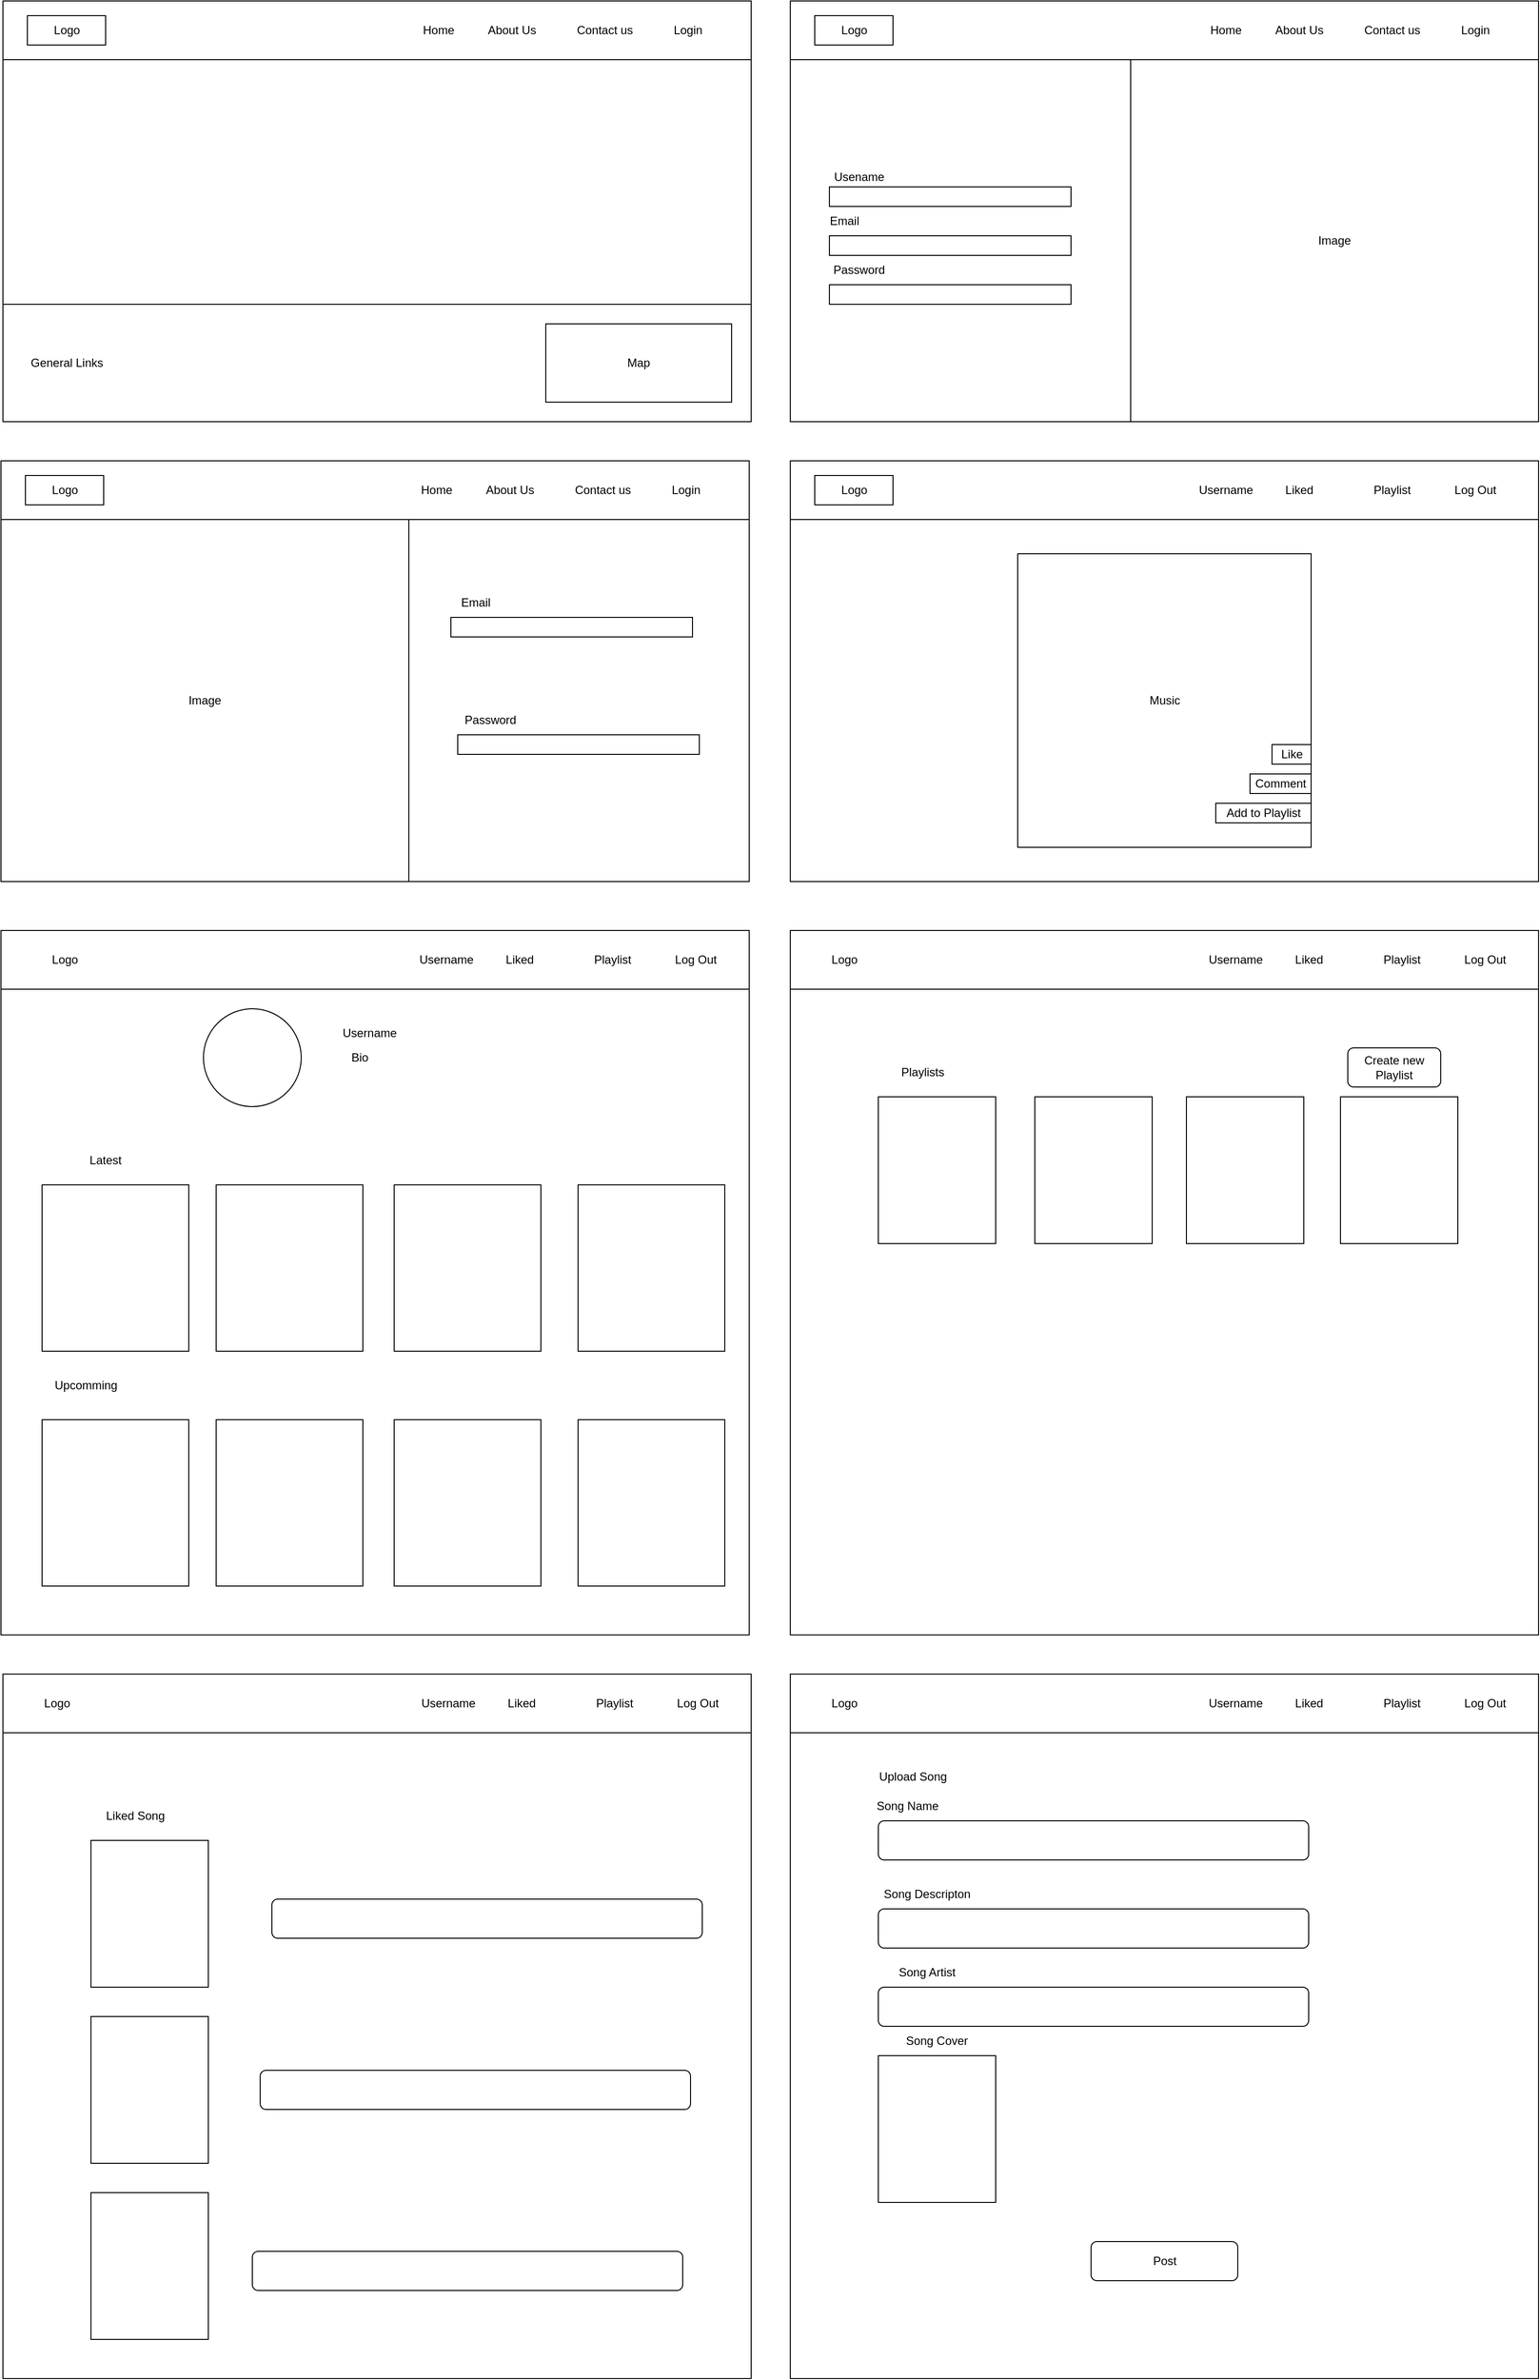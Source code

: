 <mxfile version="26.0.15">
  <diagram name="Page-1" id="XKOeXlulrLn1eHwGtMOK">
    <mxGraphModel dx="2880" dy="2793" grid="1" gridSize="10" guides="1" tooltips="1" connect="1" arrows="1" fold="1" page="1" pageScale="1" pageWidth="850" pageHeight="1100" math="0" shadow="0">
      <root>
        <mxCell id="0" />
        <mxCell id="1" parent="0" />
        <mxCell id="4ufqTBVPiQQl2UEsov1U-1" value="" style="rounded=0;whiteSpace=wrap;html=1;" vertex="1" parent="1">
          <mxGeometry x="45" y="-1070" width="765" height="430" as="geometry" />
        </mxCell>
        <mxCell id="4ufqTBVPiQQl2UEsov1U-4" value="" style="rounded=0;whiteSpace=wrap;html=1;" vertex="1" parent="1">
          <mxGeometry x="45" y="-1070" width="765" height="60" as="geometry" />
        </mxCell>
        <mxCell id="4ufqTBVPiQQl2UEsov1U-7" value="" style="rounded=0;whiteSpace=wrap;html=1;" vertex="1" parent="1">
          <mxGeometry x="70" y="-1055" width="80" height="30" as="geometry" />
        </mxCell>
        <mxCell id="4ufqTBVPiQQl2UEsov1U-8" value="Home" style="text;html=1;align=center;verticalAlign=middle;resizable=0;points=[];autosize=1;strokeColor=none;fillColor=none;" vertex="1" parent="1">
          <mxGeometry x="460" y="-1055" width="60" height="30" as="geometry" />
        </mxCell>
        <mxCell id="4ufqTBVPiQQl2UEsov1U-9" value="About Us" style="text;html=1;align=center;verticalAlign=middle;resizable=0;points=[];autosize=1;strokeColor=none;fillColor=none;" vertex="1" parent="1">
          <mxGeometry x="530" y="-1055" width="70" height="30" as="geometry" />
        </mxCell>
        <mxCell id="4ufqTBVPiQQl2UEsov1U-10" value="Contact us" style="text;html=1;align=center;verticalAlign=middle;resizable=0;points=[];autosize=1;strokeColor=none;fillColor=none;" vertex="1" parent="1">
          <mxGeometry x="620" y="-1055" width="80" height="30" as="geometry" />
        </mxCell>
        <mxCell id="4ufqTBVPiQQl2UEsov1U-11" value="Login" style="text;html=1;align=center;verticalAlign=middle;resizable=0;points=[];autosize=1;strokeColor=none;fillColor=none;" vertex="1" parent="1">
          <mxGeometry x="720" y="-1055" width="50" height="30" as="geometry" />
        </mxCell>
        <mxCell id="4ufqTBVPiQQl2UEsov1U-12" value="Logo" style="text;html=1;align=center;verticalAlign=middle;resizable=0;points=[];autosize=1;strokeColor=none;fillColor=none;" vertex="1" parent="1">
          <mxGeometry x="85" y="-1055" width="50" height="30" as="geometry" />
        </mxCell>
        <mxCell id="4ufqTBVPiQQl2UEsov1U-13" value="" style="rounded=0;whiteSpace=wrap;html=1;" vertex="1" parent="1">
          <mxGeometry x="45" y="-760" width="765" height="120" as="geometry" />
        </mxCell>
        <mxCell id="4ufqTBVPiQQl2UEsov1U-14" value="Map" style="rounded=0;whiteSpace=wrap;html=1;" vertex="1" parent="1">
          <mxGeometry x="600" y="-740" width="190" height="80" as="geometry" />
        </mxCell>
        <mxCell id="4ufqTBVPiQQl2UEsov1U-15" value="General Links" style="text;html=1;align=center;verticalAlign=middle;resizable=0;points=[];autosize=1;strokeColor=none;fillColor=none;" vertex="1" parent="1">
          <mxGeometry x="60" y="-715" width="100" height="30" as="geometry" />
        </mxCell>
        <mxCell id="4ufqTBVPiQQl2UEsov1U-18" value="" style="rounded=0;whiteSpace=wrap;html=1;" vertex="1" parent="1">
          <mxGeometry x="43" y="-600" width="765" height="430" as="geometry" />
        </mxCell>
        <mxCell id="4ufqTBVPiQQl2UEsov1U-19" value="" style="rounded=0;whiteSpace=wrap;html=1;" vertex="1" parent="1">
          <mxGeometry x="43" y="-600" width="765" height="60" as="geometry" />
        </mxCell>
        <mxCell id="4ufqTBVPiQQl2UEsov1U-20" value="" style="rounded=0;whiteSpace=wrap;html=1;" vertex="1" parent="1">
          <mxGeometry x="68" y="-585" width="80" height="30" as="geometry" />
        </mxCell>
        <mxCell id="4ufqTBVPiQQl2UEsov1U-21" value="Home" style="text;html=1;align=center;verticalAlign=middle;resizable=0;points=[];autosize=1;strokeColor=none;fillColor=none;" vertex="1" parent="1">
          <mxGeometry x="458" y="-585" width="60" height="30" as="geometry" />
        </mxCell>
        <mxCell id="4ufqTBVPiQQl2UEsov1U-22" value="About Us" style="text;html=1;align=center;verticalAlign=middle;resizable=0;points=[];autosize=1;strokeColor=none;fillColor=none;" vertex="1" parent="1">
          <mxGeometry x="528" y="-585" width="70" height="30" as="geometry" />
        </mxCell>
        <mxCell id="4ufqTBVPiQQl2UEsov1U-23" value="Contact us" style="text;html=1;align=center;verticalAlign=middle;resizable=0;points=[];autosize=1;strokeColor=none;fillColor=none;" vertex="1" parent="1">
          <mxGeometry x="618" y="-585" width="80" height="30" as="geometry" />
        </mxCell>
        <mxCell id="4ufqTBVPiQQl2UEsov1U-24" value="Login" style="text;html=1;align=center;verticalAlign=middle;resizable=0;points=[];autosize=1;strokeColor=none;fillColor=none;" vertex="1" parent="1">
          <mxGeometry x="718" y="-585" width="50" height="30" as="geometry" />
        </mxCell>
        <mxCell id="4ufqTBVPiQQl2UEsov1U-25" value="Logo" style="text;html=1;align=center;verticalAlign=middle;resizable=0;points=[];autosize=1;strokeColor=none;fillColor=none;" vertex="1" parent="1">
          <mxGeometry x="83" y="-585" width="50" height="30" as="geometry" />
        </mxCell>
        <mxCell id="4ufqTBVPiQQl2UEsov1U-26" value="Image" style="rounded=0;whiteSpace=wrap;html=1;" vertex="1" parent="1">
          <mxGeometry x="43" y="-540" width="417" height="370" as="geometry" />
        </mxCell>
        <mxCell id="4ufqTBVPiQQl2UEsov1U-27" value="" style="rounded=0;whiteSpace=wrap;html=1;" vertex="1" parent="1">
          <mxGeometry x="503" y="-440" width="247" height="20" as="geometry" />
        </mxCell>
        <mxCell id="4ufqTBVPiQQl2UEsov1U-28" value="" style="rounded=0;whiteSpace=wrap;html=1;" vertex="1" parent="1">
          <mxGeometry x="510" y="-320" width="247" height="20" as="geometry" />
        </mxCell>
        <mxCell id="4ufqTBVPiQQl2UEsov1U-29" value="Email" style="text;html=1;align=center;verticalAlign=middle;resizable=0;points=[];autosize=1;strokeColor=none;fillColor=none;" vertex="1" parent="1">
          <mxGeometry x="503" y="-470" width="50" height="30" as="geometry" />
        </mxCell>
        <mxCell id="4ufqTBVPiQQl2UEsov1U-30" value="Password" style="text;html=1;align=center;verticalAlign=middle;resizable=0;points=[];autosize=1;strokeColor=none;fillColor=none;" vertex="1" parent="1">
          <mxGeometry x="503" y="-350" width="80" height="30" as="geometry" />
        </mxCell>
        <mxCell id="4ufqTBVPiQQl2UEsov1U-31" value="" style="rounded=0;whiteSpace=wrap;html=1;" vertex="1" parent="1">
          <mxGeometry x="850" y="-1070" width="765" height="430" as="geometry" />
        </mxCell>
        <mxCell id="4ufqTBVPiQQl2UEsov1U-32" value="" style="rounded=0;whiteSpace=wrap;html=1;" vertex="1" parent="1">
          <mxGeometry x="850" y="-1070" width="765" height="60" as="geometry" />
        </mxCell>
        <mxCell id="4ufqTBVPiQQl2UEsov1U-33" value="" style="rounded=0;whiteSpace=wrap;html=1;" vertex="1" parent="1">
          <mxGeometry x="875" y="-1055" width="80" height="30" as="geometry" />
        </mxCell>
        <mxCell id="4ufqTBVPiQQl2UEsov1U-34" value="Home" style="text;html=1;align=center;verticalAlign=middle;resizable=0;points=[];autosize=1;strokeColor=none;fillColor=none;" vertex="1" parent="1">
          <mxGeometry x="1265" y="-1055" width="60" height="30" as="geometry" />
        </mxCell>
        <mxCell id="4ufqTBVPiQQl2UEsov1U-35" value="About Us" style="text;html=1;align=center;verticalAlign=middle;resizable=0;points=[];autosize=1;strokeColor=none;fillColor=none;" vertex="1" parent="1">
          <mxGeometry x="1335" y="-1055" width="70" height="30" as="geometry" />
        </mxCell>
        <mxCell id="4ufqTBVPiQQl2UEsov1U-36" value="Contact us" style="text;html=1;align=center;verticalAlign=middle;resizable=0;points=[];autosize=1;strokeColor=none;fillColor=none;" vertex="1" parent="1">
          <mxGeometry x="1425" y="-1055" width="80" height="30" as="geometry" />
        </mxCell>
        <mxCell id="4ufqTBVPiQQl2UEsov1U-37" value="Login" style="text;html=1;align=center;verticalAlign=middle;resizable=0;points=[];autosize=1;strokeColor=none;fillColor=none;" vertex="1" parent="1">
          <mxGeometry x="1525" y="-1055" width="50" height="30" as="geometry" />
        </mxCell>
        <mxCell id="4ufqTBVPiQQl2UEsov1U-38" value="Logo" style="text;html=1;align=center;verticalAlign=middle;resizable=0;points=[];autosize=1;strokeColor=none;fillColor=none;" vertex="1" parent="1">
          <mxGeometry x="890" y="-1055" width="50" height="30" as="geometry" />
        </mxCell>
        <mxCell id="4ufqTBVPiQQl2UEsov1U-39" value="Image" style="rounded=0;whiteSpace=wrap;html=1;" vertex="1" parent="1">
          <mxGeometry x="1198" y="-1010" width="417" height="370" as="geometry" />
        </mxCell>
        <mxCell id="4ufqTBVPiQQl2UEsov1U-40" value="" style="rounded=0;whiteSpace=wrap;html=1;" vertex="1" parent="1">
          <mxGeometry x="890" y="-880" width="247" height="20" as="geometry" />
        </mxCell>
        <mxCell id="4ufqTBVPiQQl2UEsov1U-41" value="" style="rounded=0;whiteSpace=wrap;html=1;" vertex="1" parent="1">
          <mxGeometry x="890" y="-780" width="247" height="20" as="geometry" />
        </mxCell>
        <mxCell id="4ufqTBVPiQQl2UEsov1U-42" value="Usename" style="text;html=1;align=center;verticalAlign=middle;resizable=0;points=[];autosize=1;strokeColor=none;fillColor=none;" vertex="1" parent="1">
          <mxGeometry x="885" y="-905" width="70" height="30" as="geometry" />
        </mxCell>
        <mxCell id="4ufqTBVPiQQl2UEsov1U-43" value="Password" style="text;html=1;align=center;verticalAlign=middle;resizable=0;points=[];autosize=1;strokeColor=none;fillColor=none;" vertex="1" parent="1">
          <mxGeometry x="880" y="-810" width="80" height="30" as="geometry" />
        </mxCell>
        <mxCell id="4ufqTBVPiQQl2UEsov1U-44" value="" style="rounded=0;whiteSpace=wrap;html=1;" vertex="1" parent="1">
          <mxGeometry x="890" y="-830" width="247" height="20" as="geometry" />
        </mxCell>
        <mxCell id="4ufqTBVPiQQl2UEsov1U-45" value="Email" style="text;html=1;align=center;verticalAlign=middle;resizable=0;points=[];autosize=1;strokeColor=none;fillColor=none;" vertex="1" parent="1">
          <mxGeometry x="880" y="-860" width="50" height="30" as="geometry" />
        </mxCell>
        <mxCell id="4ufqTBVPiQQl2UEsov1U-46" value="" style="rounded=0;whiteSpace=wrap;html=1;" vertex="1" parent="1">
          <mxGeometry x="850" y="-600" width="765" height="430" as="geometry" />
        </mxCell>
        <mxCell id="4ufqTBVPiQQl2UEsov1U-47" value="" style="rounded=0;whiteSpace=wrap;html=1;" vertex="1" parent="1">
          <mxGeometry x="850" y="-600" width="765" height="60" as="geometry" />
        </mxCell>
        <mxCell id="4ufqTBVPiQQl2UEsov1U-48" value="" style="rounded=0;whiteSpace=wrap;html=1;" vertex="1" parent="1">
          <mxGeometry x="875" y="-585" width="80" height="30" as="geometry" />
        </mxCell>
        <mxCell id="4ufqTBVPiQQl2UEsov1U-49" value="Username" style="text;html=1;align=center;verticalAlign=middle;resizable=0;points=[];autosize=1;strokeColor=none;fillColor=none;" vertex="1" parent="1">
          <mxGeometry x="1255" y="-585" width="80" height="30" as="geometry" />
        </mxCell>
        <mxCell id="4ufqTBVPiQQl2UEsov1U-50" value="Liked" style="text;html=1;align=center;verticalAlign=middle;resizable=0;points=[];autosize=1;strokeColor=none;fillColor=none;" vertex="1" parent="1">
          <mxGeometry x="1345" y="-585" width="50" height="30" as="geometry" />
        </mxCell>
        <mxCell id="4ufqTBVPiQQl2UEsov1U-51" value="Playlist" style="text;html=1;align=center;verticalAlign=middle;resizable=0;points=[];autosize=1;strokeColor=none;fillColor=none;" vertex="1" parent="1">
          <mxGeometry x="1435" y="-585" width="60" height="30" as="geometry" />
        </mxCell>
        <mxCell id="4ufqTBVPiQQl2UEsov1U-52" value="Log Out" style="text;html=1;align=center;verticalAlign=middle;resizable=0;points=[];autosize=1;strokeColor=none;fillColor=none;" vertex="1" parent="1">
          <mxGeometry x="1515" y="-585" width="70" height="30" as="geometry" />
        </mxCell>
        <mxCell id="4ufqTBVPiQQl2UEsov1U-53" value="Logo" style="text;html=1;align=center;verticalAlign=middle;resizable=0;points=[];autosize=1;strokeColor=none;fillColor=none;" vertex="1" parent="1">
          <mxGeometry x="890" y="-585" width="50" height="30" as="geometry" />
        </mxCell>
        <mxCell id="4ufqTBVPiQQl2UEsov1U-54" value="Music" style="whiteSpace=wrap;html=1;aspect=fixed;" vertex="1" parent="1">
          <mxGeometry x="1082.5" y="-505" width="300" height="300" as="geometry" />
        </mxCell>
        <mxCell id="4ufqTBVPiQQl2UEsov1U-55" value="Like" style="rounded=0;whiteSpace=wrap;html=1;" vertex="1" parent="1">
          <mxGeometry x="1342.5" y="-310" width="40" height="20" as="geometry" />
        </mxCell>
        <mxCell id="4ufqTBVPiQQl2UEsov1U-57" value="Comment" style="rounded=0;whiteSpace=wrap;html=1;" vertex="1" parent="1">
          <mxGeometry x="1320" y="-280" width="62.5" height="20" as="geometry" />
        </mxCell>
        <mxCell id="4ufqTBVPiQQl2UEsov1U-58" value="Add to Playlist" style="rounded=0;whiteSpace=wrap;html=1;" vertex="1" parent="1">
          <mxGeometry x="1285" y="-250" width="97.5" height="20" as="geometry" />
        </mxCell>
        <mxCell id="4ufqTBVPiQQl2UEsov1U-60" value="" style="rounded=0;whiteSpace=wrap;html=1;" vertex="1" parent="1">
          <mxGeometry x="43" y="-120" width="765" height="720" as="geometry" />
        </mxCell>
        <mxCell id="4ufqTBVPiQQl2UEsov1U-61" value="" style="rounded=0;whiteSpace=wrap;html=1;" vertex="1" parent="1">
          <mxGeometry x="43" y="-120" width="765" height="60" as="geometry" />
        </mxCell>
        <mxCell id="4ufqTBVPiQQl2UEsov1U-66" value="Logo" style="text;html=1;align=center;verticalAlign=middle;resizable=0;points=[];autosize=1;strokeColor=none;fillColor=none;" vertex="1" parent="1">
          <mxGeometry x="83" y="-105" width="50" height="30" as="geometry" />
        </mxCell>
        <mxCell id="4ufqTBVPiQQl2UEsov1U-67" value="Username" style="text;html=1;align=center;verticalAlign=middle;resizable=0;points=[];autosize=1;strokeColor=none;fillColor=none;" vertex="1" parent="1">
          <mxGeometry x="458" y="-105" width="80" height="30" as="geometry" />
        </mxCell>
        <mxCell id="4ufqTBVPiQQl2UEsov1U-68" value="Liked" style="text;html=1;align=center;verticalAlign=middle;resizable=0;points=[];autosize=1;strokeColor=none;fillColor=none;" vertex="1" parent="1">
          <mxGeometry x="548" y="-105" width="50" height="30" as="geometry" />
        </mxCell>
        <mxCell id="4ufqTBVPiQQl2UEsov1U-69" value="Playlist" style="text;html=1;align=center;verticalAlign=middle;resizable=0;points=[];autosize=1;strokeColor=none;fillColor=none;" vertex="1" parent="1">
          <mxGeometry x="638" y="-105" width="60" height="30" as="geometry" />
        </mxCell>
        <mxCell id="4ufqTBVPiQQl2UEsov1U-70" value="Log Out" style="text;html=1;align=center;verticalAlign=middle;resizable=0;points=[];autosize=1;strokeColor=none;fillColor=none;" vertex="1" parent="1">
          <mxGeometry x="718" y="-105" width="70" height="30" as="geometry" />
        </mxCell>
        <mxCell id="4ufqTBVPiQQl2UEsov1U-71" value="" style="ellipse;whiteSpace=wrap;html=1;aspect=fixed;" vertex="1" parent="1">
          <mxGeometry x="250" y="-40" width="100" height="100" as="geometry" />
        </mxCell>
        <mxCell id="4ufqTBVPiQQl2UEsov1U-72" value="Username" style="text;html=1;align=center;verticalAlign=middle;whiteSpace=wrap;rounded=0;" vertex="1" parent="1">
          <mxGeometry x="390" y="-30" width="60" height="30" as="geometry" />
        </mxCell>
        <mxCell id="4ufqTBVPiQQl2UEsov1U-73" value="Bio" style="text;html=1;align=center;verticalAlign=middle;whiteSpace=wrap;rounded=0;" vertex="1" parent="1">
          <mxGeometry x="380" y="-5" width="60" height="30" as="geometry" />
        </mxCell>
        <mxCell id="4ufqTBVPiQQl2UEsov1U-74" value="Latest" style="text;html=1;align=center;verticalAlign=middle;whiteSpace=wrap;rounded=0;" vertex="1" parent="1">
          <mxGeometry x="120" y="100" width="60" height="30" as="geometry" />
        </mxCell>
        <mxCell id="4ufqTBVPiQQl2UEsov1U-75" value="" style="rounded=0;whiteSpace=wrap;html=1;" vertex="1" parent="1">
          <mxGeometry x="85" y="140" width="150" height="170" as="geometry" />
        </mxCell>
        <mxCell id="4ufqTBVPiQQl2UEsov1U-76" value="" style="rounded=0;whiteSpace=wrap;html=1;" vertex="1" parent="1">
          <mxGeometry x="263" y="140" width="150" height="170" as="geometry" />
        </mxCell>
        <mxCell id="4ufqTBVPiQQl2UEsov1U-77" value="" style="rounded=0;whiteSpace=wrap;html=1;" vertex="1" parent="1">
          <mxGeometry x="445" y="140" width="150" height="170" as="geometry" />
        </mxCell>
        <mxCell id="4ufqTBVPiQQl2UEsov1U-78" value="" style="rounded=0;whiteSpace=wrap;html=1;" vertex="1" parent="1">
          <mxGeometry x="633" y="140" width="150" height="170" as="geometry" />
        </mxCell>
        <mxCell id="4ufqTBVPiQQl2UEsov1U-79" value="Upcomming" style="text;html=1;align=center;verticalAlign=middle;whiteSpace=wrap;rounded=0;" vertex="1" parent="1">
          <mxGeometry x="100" y="330" width="60" height="30" as="geometry" />
        </mxCell>
        <mxCell id="4ufqTBVPiQQl2UEsov1U-80" value="" style="rounded=0;whiteSpace=wrap;html=1;" vertex="1" parent="1">
          <mxGeometry x="85" y="380" width="150" height="170" as="geometry" />
        </mxCell>
        <mxCell id="4ufqTBVPiQQl2UEsov1U-81" value="" style="rounded=0;whiteSpace=wrap;html=1;" vertex="1" parent="1">
          <mxGeometry x="263" y="380" width="150" height="170" as="geometry" />
        </mxCell>
        <mxCell id="4ufqTBVPiQQl2UEsov1U-82" value="" style="rounded=0;whiteSpace=wrap;html=1;" vertex="1" parent="1">
          <mxGeometry x="445" y="380" width="150" height="170" as="geometry" />
        </mxCell>
        <mxCell id="4ufqTBVPiQQl2UEsov1U-83" value="" style="rounded=0;whiteSpace=wrap;html=1;" vertex="1" parent="1">
          <mxGeometry x="633" y="380" width="150" height="170" as="geometry" />
        </mxCell>
        <mxCell id="4ufqTBVPiQQl2UEsov1U-84" value="" style="rounded=0;whiteSpace=wrap;html=1;" vertex="1" parent="1">
          <mxGeometry x="850" y="-120" width="765" height="720" as="geometry" />
        </mxCell>
        <mxCell id="4ufqTBVPiQQl2UEsov1U-85" value="" style="rounded=0;whiteSpace=wrap;html=1;" vertex="1" parent="1">
          <mxGeometry x="850" y="-120" width="765" height="60" as="geometry" />
        </mxCell>
        <mxCell id="4ufqTBVPiQQl2UEsov1U-86" value="Username" style="text;html=1;align=center;verticalAlign=middle;resizable=0;points=[];autosize=1;strokeColor=none;fillColor=none;" vertex="1" parent="1">
          <mxGeometry x="1265" y="-105" width="80" height="30" as="geometry" />
        </mxCell>
        <mxCell id="4ufqTBVPiQQl2UEsov1U-87" value="Liked" style="text;html=1;align=center;verticalAlign=middle;resizable=0;points=[];autosize=1;strokeColor=none;fillColor=none;" vertex="1" parent="1">
          <mxGeometry x="1355" y="-105" width="50" height="30" as="geometry" />
        </mxCell>
        <mxCell id="4ufqTBVPiQQl2UEsov1U-88" value="Playlist" style="text;html=1;align=center;verticalAlign=middle;resizable=0;points=[];autosize=1;strokeColor=none;fillColor=none;" vertex="1" parent="1">
          <mxGeometry x="1445" y="-105" width="60" height="30" as="geometry" />
        </mxCell>
        <mxCell id="4ufqTBVPiQQl2UEsov1U-89" value="Log Out" style="text;html=1;align=center;verticalAlign=middle;resizable=0;points=[];autosize=1;strokeColor=none;fillColor=none;" vertex="1" parent="1">
          <mxGeometry x="1525" y="-105" width="70" height="30" as="geometry" />
        </mxCell>
        <mxCell id="4ufqTBVPiQQl2UEsov1U-90" value="Logo" style="text;html=1;align=center;verticalAlign=middle;resizable=0;points=[];autosize=1;strokeColor=none;fillColor=none;" vertex="1" parent="1">
          <mxGeometry x="880" y="-105" width="50" height="30" as="geometry" />
        </mxCell>
        <mxCell id="4ufqTBVPiQQl2UEsov1U-91" value="" style="rounded=0;whiteSpace=wrap;html=1;" vertex="1" parent="1">
          <mxGeometry x="940" y="50" width="120" height="150" as="geometry" />
        </mxCell>
        <mxCell id="4ufqTBVPiQQl2UEsov1U-92" value="" style="rounded=0;whiteSpace=wrap;html=1;" vertex="1" parent="1">
          <mxGeometry x="1100" y="50" width="120" height="150" as="geometry" />
        </mxCell>
        <mxCell id="4ufqTBVPiQQl2UEsov1U-93" value="" style="rounded=0;whiteSpace=wrap;html=1;" vertex="1" parent="1">
          <mxGeometry x="1255" y="50" width="120" height="150" as="geometry" />
        </mxCell>
        <mxCell id="4ufqTBVPiQQl2UEsov1U-94" value="" style="rounded=0;whiteSpace=wrap;html=1;" vertex="1" parent="1">
          <mxGeometry x="1412.5" y="50" width="120" height="150" as="geometry" />
        </mxCell>
        <mxCell id="4ufqTBVPiQQl2UEsov1U-95" value="Playlists" style="text;html=1;align=center;verticalAlign=middle;resizable=0;points=[];autosize=1;strokeColor=none;fillColor=none;" vertex="1" parent="1">
          <mxGeometry x="950" y="10" width="70" height="30" as="geometry" />
        </mxCell>
        <mxCell id="4ufqTBVPiQQl2UEsov1U-96" value="Create new Playlist" style="rounded=1;whiteSpace=wrap;html=1;" vertex="1" parent="1">
          <mxGeometry x="1420" width="95" height="40" as="geometry" />
        </mxCell>
        <mxCell id="4ufqTBVPiQQl2UEsov1U-108" value="" style="rounded=0;whiteSpace=wrap;html=1;" vertex="1" parent="1">
          <mxGeometry x="45" y="640" width="765" height="720" as="geometry" />
        </mxCell>
        <mxCell id="4ufqTBVPiQQl2UEsov1U-109" value="" style="rounded=0;whiteSpace=wrap;html=1;" vertex="1" parent="1">
          <mxGeometry x="45" y="640" width="765" height="60" as="geometry" />
        </mxCell>
        <mxCell id="4ufqTBVPiQQl2UEsov1U-110" value="Username" style="text;html=1;align=center;verticalAlign=middle;resizable=0;points=[];autosize=1;strokeColor=none;fillColor=none;" vertex="1" parent="1">
          <mxGeometry x="460" y="655" width="80" height="30" as="geometry" />
        </mxCell>
        <mxCell id="4ufqTBVPiQQl2UEsov1U-111" value="Liked" style="text;html=1;align=center;verticalAlign=middle;resizable=0;points=[];autosize=1;strokeColor=none;fillColor=none;" vertex="1" parent="1">
          <mxGeometry x="550" y="655" width="50" height="30" as="geometry" />
        </mxCell>
        <mxCell id="4ufqTBVPiQQl2UEsov1U-112" value="Playlist" style="text;html=1;align=center;verticalAlign=middle;resizable=0;points=[];autosize=1;strokeColor=none;fillColor=none;" vertex="1" parent="1">
          <mxGeometry x="640" y="655" width="60" height="30" as="geometry" />
        </mxCell>
        <mxCell id="4ufqTBVPiQQl2UEsov1U-113" value="Log Out" style="text;html=1;align=center;verticalAlign=middle;resizable=0;points=[];autosize=1;strokeColor=none;fillColor=none;" vertex="1" parent="1">
          <mxGeometry x="720" y="655" width="70" height="30" as="geometry" />
        </mxCell>
        <mxCell id="4ufqTBVPiQQl2UEsov1U-114" value="Logo" style="text;html=1;align=center;verticalAlign=middle;resizable=0;points=[];autosize=1;strokeColor=none;fillColor=none;" vertex="1" parent="1">
          <mxGeometry x="75" y="655" width="50" height="30" as="geometry" />
        </mxCell>
        <mxCell id="4ufqTBVPiQQl2UEsov1U-115" value="" style="rounded=0;whiteSpace=wrap;html=1;" vertex="1" parent="1">
          <mxGeometry x="135" y="810" width="120" height="150" as="geometry" />
        </mxCell>
        <mxCell id="4ufqTBVPiQQl2UEsov1U-116" value="" style="rounded=0;whiteSpace=wrap;html=1;" vertex="1" parent="1">
          <mxGeometry x="135" y="1170" width="120" height="150" as="geometry" />
        </mxCell>
        <mxCell id="4ufqTBVPiQQl2UEsov1U-117" value="" style="rounded=0;whiteSpace=wrap;html=1;" vertex="1" parent="1">
          <mxGeometry x="135" y="990" width="120" height="150" as="geometry" />
        </mxCell>
        <mxCell id="4ufqTBVPiQQl2UEsov1U-119" value="Liked Song" style="text;html=1;align=center;verticalAlign=middle;resizable=0;points=[];autosize=1;strokeColor=none;fillColor=none;" vertex="1" parent="1">
          <mxGeometry x="140" y="770" width="80" height="30" as="geometry" />
        </mxCell>
        <mxCell id="4ufqTBVPiQQl2UEsov1U-121" value="" style="rounded=1;whiteSpace=wrap;html=1;" vertex="1" parent="1">
          <mxGeometry x="320" y="870" width="440" height="40" as="geometry" />
        </mxCell>
        <mxCell id="4ufqTBVPiQQl2UEsov1U-122" value="" style="rounded=1;whiteSpace=wrap;html=1;" vertex="1" parent="1">
          <mxGeometry x="308" y="1045" width="440" height="40" as="geometry" />
        </mxCell>
        <mxCell id="4ufqTBVPiQQl2UEsov1U-123" value="" style="rounded=1;whiteSpace=wrap;html=1;" vertex="1" parent="1">
          <mxGeometry x="300" y="1230" width="440" height="40" as="geometry" />
        </mxCell>
        <mxCell id="4ufqTBVPiQQl2UEsov1U-124" value="" style="rounded=0;whiteSpace=wrap;html=1;" vertex="1" parent="1">
          <mxGeometry x="850" y="640" width="765" height="720" as="geometry" />
        </mxCell>
        <mxCell id="4ufqTBVPiQQl2UEsov1U-125" value="" style="rounded=0;whiteSpace=wrap;html=1;" vertex="1" parent="1">
          <mxGeometry x="850" y="640" width="765" height="60" as="geometry" />
        </mxCell>
        <mxCell id="4ufqTBVPiQQl2UEsov1U-126" value="Username" style="text;html=1;align=center;verticalAlign=middle;resizable=0;points=[];autosize=1;strokeColor=none;fillColor=none;" vertex="1" parent="1">
          <mxGeometry x="1265" y="655" width="80" height="30" as="geometry" />
        </mxCell>
        <mxCell id="4ufqTBVPiQQl2UEsov1U-127" value="Liked" style="text;html=1;align=center;verticalAlign=middle;resizable=0;points=[];autosize=1;strokeColor=none;fillColor=none;" vertex="1" parent="1">
          <mxGeometry x="1355" y="655" width="50" height="30" as="geometry" />
        </mxCell>
        <mxCell id="4ufqTBVPiQQl2UEsov1U-128" value="Playlist" style="text;html=1;align=center;verticalAlign=middle;resizable=0;points=[];autosize=1;strokeColor=none;fillColor=none;" vertex="1" parent="1">
          <mxGeometry x="1445" y="655" width="60" height="30" as="geometry" />
        </mxCell>
        <mxCell id="4ufqTBVPiQQl2UEsov1U-129" value="Log Out" style="text;html=1;align=center;verticalAlign=middle;resizable=0;points=[];autosize=1;strokeColor=none;fillColor=none;" vertex="1" parent="1">
          <mxGeometry x="1525" y="655" width="70" height="30" as="geometry" />
        </mxCell>
        <mxCell id="4ufqTBVPiQQl2UEsov1U-130" value="Logo" style="text;html=1;align=center;verticalAlign=middle;resizable=0;points=[];autosize=1;strokeColor=none;fillColor=none;" vertex="1" parent="1">
          <mxGeometry x="880" y="655" width="50" height="30" as="geometry" />
        </mxCell>
        <mxCell id="4ufqTBVPiQQl2UEsov1U-132" value="" style="rounded=0;whiteSpace=wrap;html=1;" vertex="1" parent="1">
          <mxGeometry x="940" y="1030" width="120" height="150" as="geometry" />
        </mxCell>
        <mxCell id="4ufqTBVPiQQl2UEsov1U-134" value="Upload Song" style="text;html=1;align=center;verticalAlign=middle;resizable=0;points=[];autosize=1;strokeColor=none;fillColor=none;" vertex="1" parent="1">
          <mxGeometry x="930" y="730" width="90" height="30" as="geometry" />
        </mxCell>
        <mxCell id="4ufqTBVPiQQl2UEsov1U-136" value="" style="rounded=1;whiteSpace=wrap;html=1;" vertex="1" parent="1">
          <mxGeometry x="940" y="790" width="440" height="40" as="geometry" />
        </mxCell>
        <mxCell id="4ufqTBVPiQQl2UEsov1U-137" value="" style="rounded=1;whiteSpace=wrap;html=1;" vertex="1" parent="1">
          <mxGeometry x="940" y="880" width="440" height="40" as="geometry" />
        </mxCell>
        <mxCell id="4ufqTBVPiQQl2UEsov1U-138" value="" style="rounded=1;whiteSpace=wrap;html=1;" vertex="1" parent="1">
          <mxGeometry x="940" y="960" width="440" height="40" as="geometry" />
        </mxCell>
        <mxCell id="4ufqTBVPiQQl2UEsov1U-139" value="Post" style="rounded=1;whiteSpace=wrap;html=1;" vertex="1" parent="1">
          <mxGeometry x="1157.5" y="1220" width="150" height="40" as="geometry" />
        </mxCell>
        <mxCell id="4ufqTBVPiQQl2UEsov1U-140" value="Song Name" style="text;html=1;align=center;verticalAlign=middle;whiteSpace=wrap;rounded=0;" vertex="1" parent="1">
          <mxGeometry x="930" y="760" width="80" height="30" as="geometry" />
        </mxCell>
        <mxCell id="4ufqTBVPiQQl2UEsov1U-141" value="Song Descripton" style="text;html=1;align=center;verticalAlign=middle;whiteSpace=wrap;rounded=0;" vertex="1" parent="1">
          <mxGeometry x="940" y="850" width="100" height="30" as="geometry" />
        </mxCell>
        <mxCell id="4ufqTBVPiQQl2UEsov1U-143" value="Song Artist" style="text;html=1;align=center;verticalAlign=middle;whiteSpace=wrap;rounded=0;" vertex="1" parent="1">
          <mxGeometry x="940" y="930" width="100" height="30" as="geometry" />
        </mxCell>
        <mxCell id="4ufqTBVPiQQl2UEsov1U-144" value="Song Cover" style="text;html=1;align=center;verticalAlign=middle;whiteSpace=wrap;rounded=0;" vertex="1" parent="1">
          <mxGeometry x="950" y="1000" width="100" height="30" as="geometry" />
        </mxCell>
      </root>
    </mxGraphModel>
  </diagram>
</mxfile>
